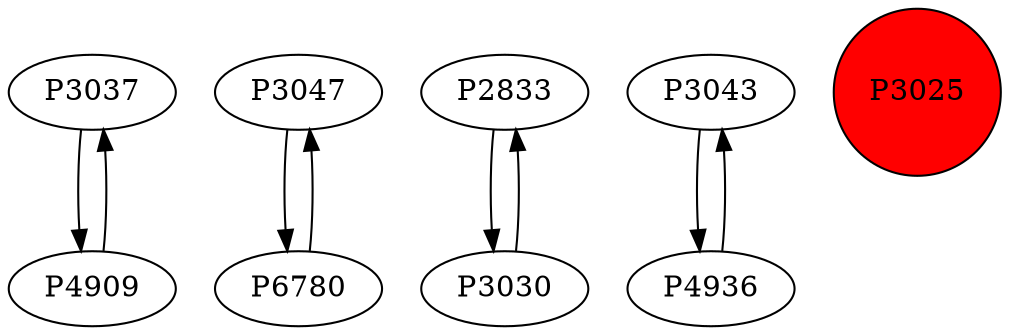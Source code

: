 digraph {
	P3037 -> P4909
	P3047 -> P6780
	P2833 -> P3030
	P3043 -> P4936
	P3030 -> P2833
	P6780 -> P3047
	P4936 -> P3043
	P4909 -> P3037
	P3025 [shape=circle]
	P3025 [style=filled]
	P3025 [fillcolor=red]
}
